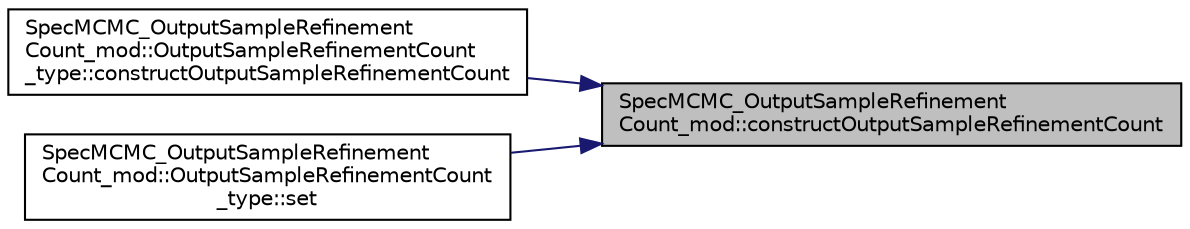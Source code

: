 digraph "SpecMCMC_OutputSampleRefinementCount_mod::constructOutputSampleRefinementCount"
{
 // LATEX_PDF_SIZE
  edge [fontname="Helvetica",fontsize="10",labelfontname="Helvetica",labelfontsize="10"];
  node [fontname="Helvetica",fontsize="10",shape=record];
  rankdir="RL";
  Node1 [label="SpecMCMC_OutputSampleRefinement\lCount_mod::constructOutputSampleRefinementCount",height=0.2,width=0.4,color="black", fillcolor="grey75", style="filled", fontcolor="black",tooltip=" "];
  Node1 -> Node2 [dir="back",color="midnightblue",fontsize="10",style="solid",fontname="Helvetica"];
  Node2 [label="SpecMCMC_OutputSampleRefinement\lCount_mod::OutputSampleRefinementCount\l_type::constructOutputSampleRefinementCount",height=0.2,width=0.4,color="black", fillcolor="white", style="filled",URL="$structSpecMCMC__OutputSampleRefinementCount__mod_1_1OutputSampleRefinementCount__type.html#a6f13f0588ab88f47dba9953c169fb978",tooltip=" "];
  Node1 -> Node3 [dir="back",color="midnightblue",fontsize="10",style="solid",fontname="Helvetica"];
  Node3 [label="SpecMCMC_OutputSampleRefinement\lCount_mod::OutputSampleRefinementCount\l_type::set",height=0.2,width=0.4,color="black", fillcolor="white", style="filled",URL="$structSpecMCMC__OutputSampleRefinementCount__mod_1_1OutputSampleRefinementCount__type.html#a0fdcf8b911f43166869c7d0daf5397d7",tooltip=" "];
}
